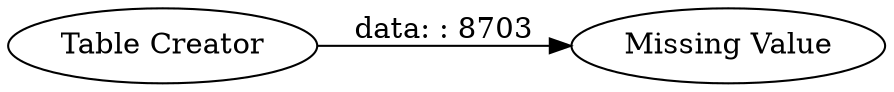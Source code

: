 digraph {
	"8199019300084482390_2" [label="Missing Value"]
	"8199019300084482390_1" [label="Table Creator"]
	"8199019300084482390_1" -> "8199019300084482390_2" [label="data: : 8703"]
	rankdir=LR
}
